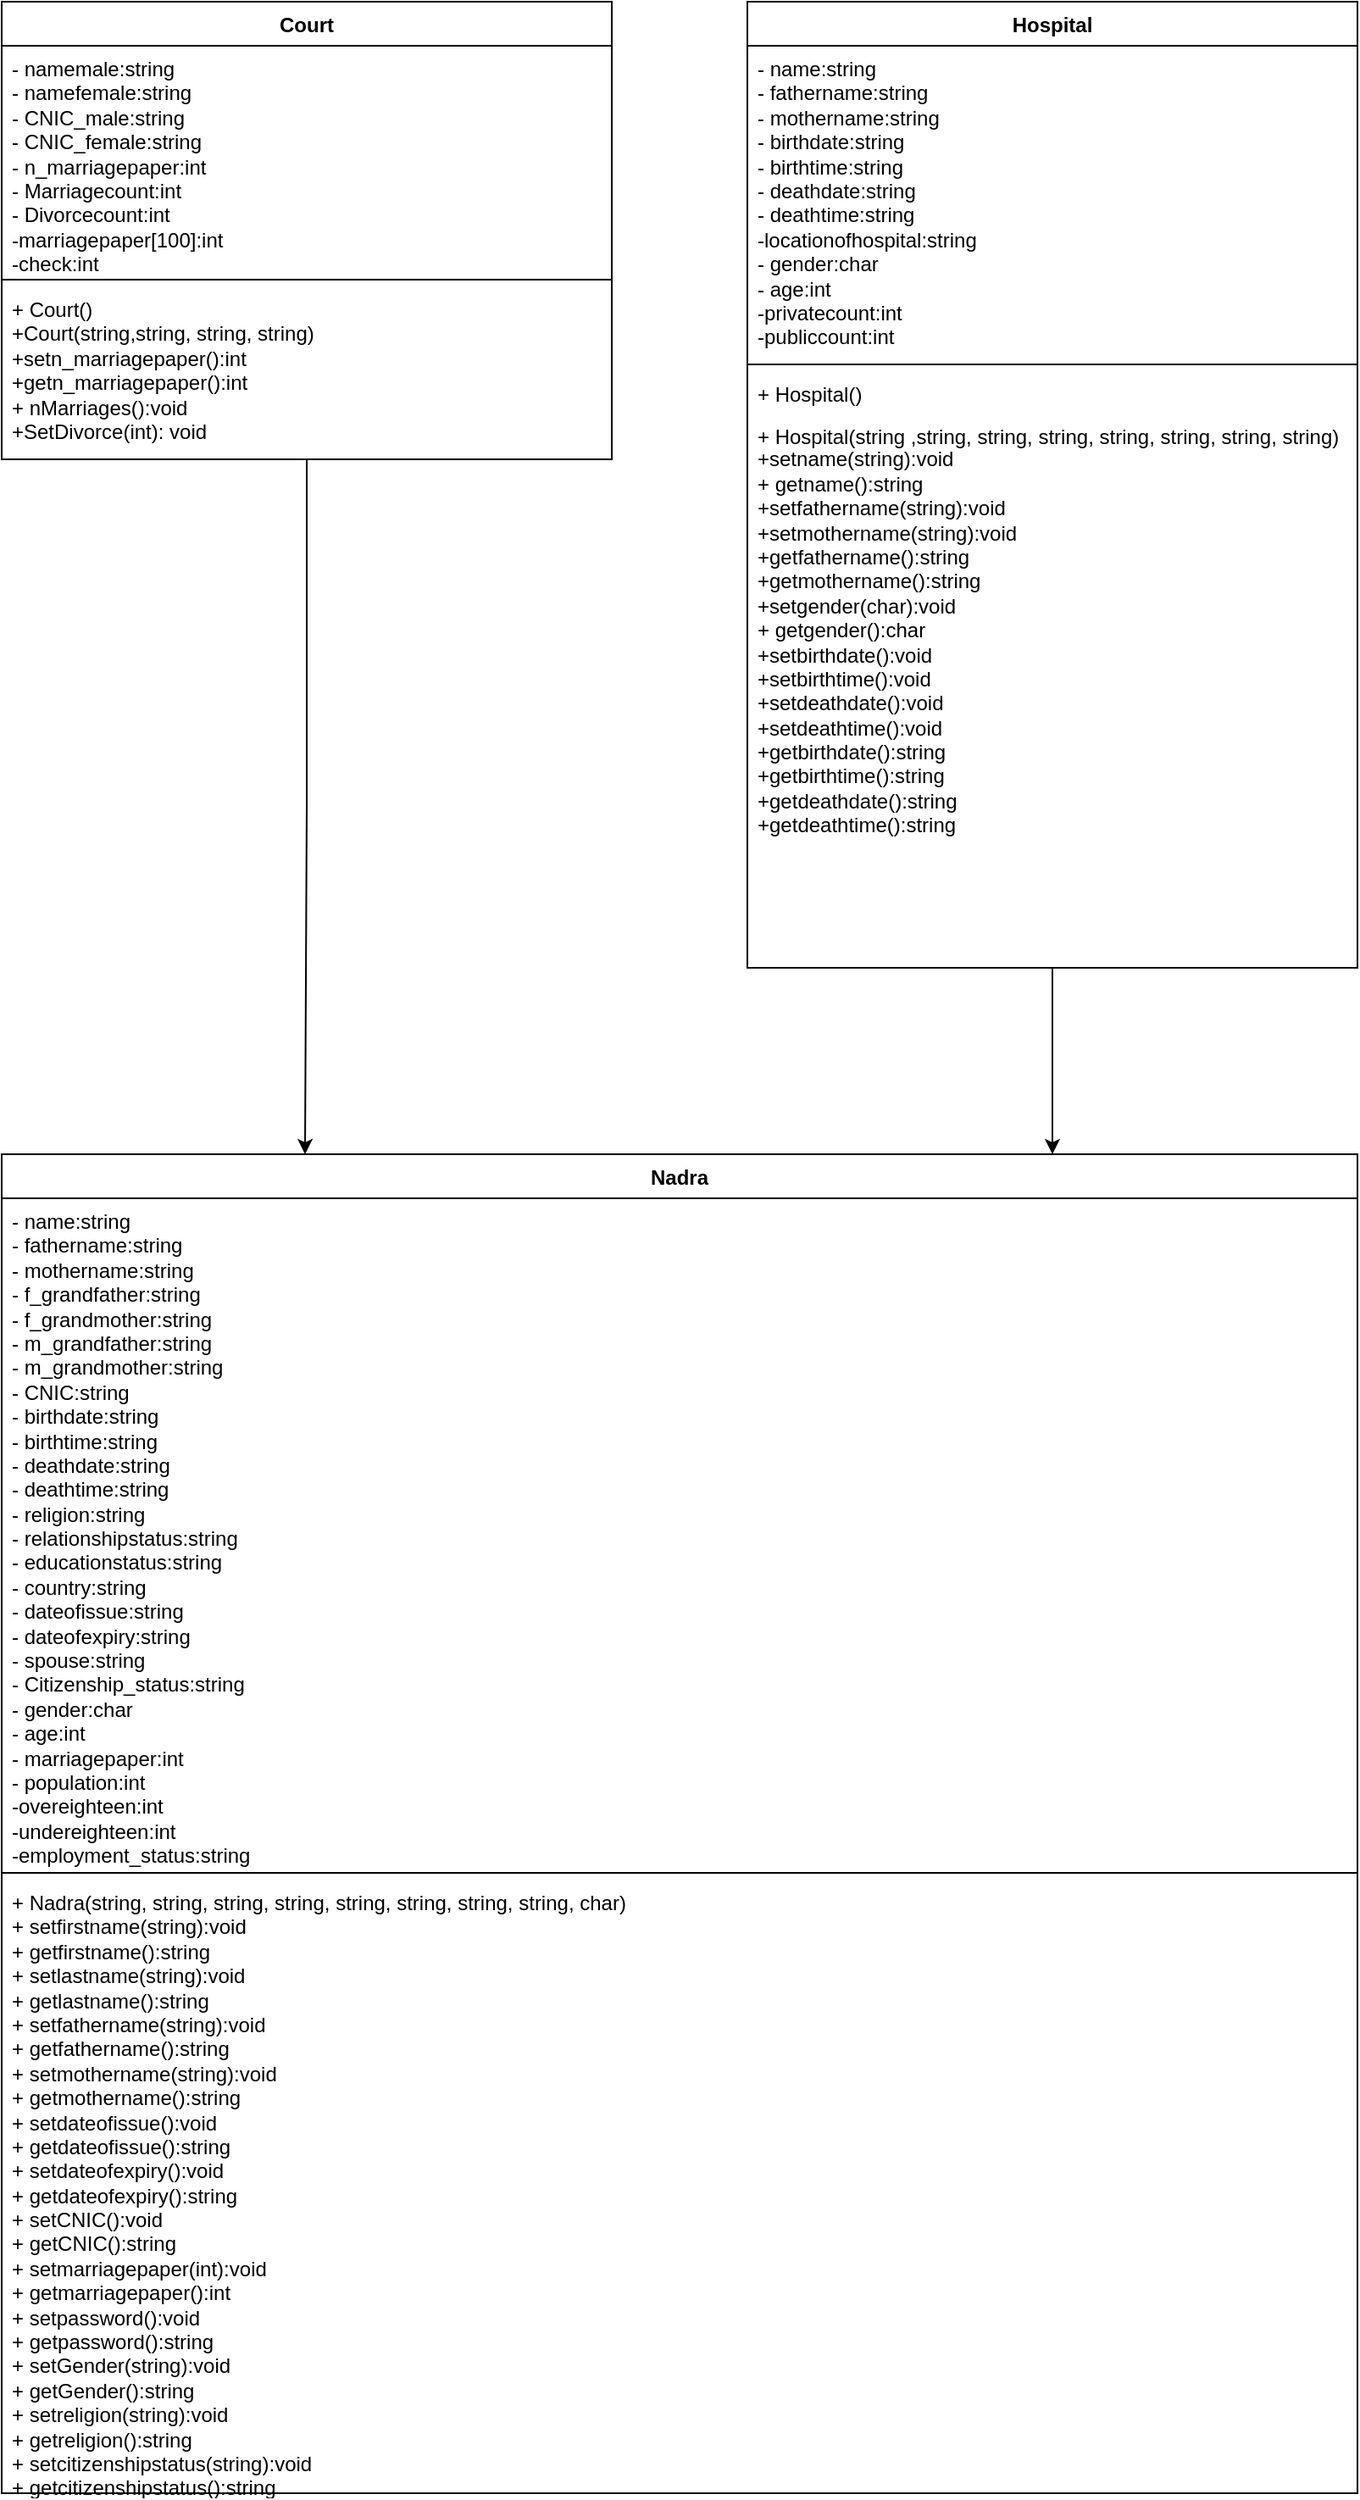 <mxfile version="21.3.2" type="github">
  <diagram id="C5RBs43oDa-KdzZeNtuy" name="Page-1">
    <mxGraphModel dx="310" dy="558" grid="1" gridSize="10" guides="1" tooltips="1" connect="1" arrows="1" fold="1" page="1" pageScale="1" pageWidth="1169" pageHeight="1654" math="0" shadow="0">
      <root>
        <mxCell id="WIyWlLk6GJQsqaUBKTNV-0" />
        <mxCell id="WIyWlLk6GJQsqaUBKTNV-1" parent="WIyWlLk6GJQsqaUBKTNV-0" />
        <mxCell id="76ZYkbSYI2YksYncArjY-44" value="Nadra" style="swimlane;fontStyle=1;align=center;verticalAlign=top;childLayout=stackLayout;horizontal=1;startSize=26;horizontalStack=0;resizeParent=1;resizeParentMax=0;resizeLast=0;collapsible=1;marginBottom=0;whiteSpace=wrap;html=1;" parent="WIyWlLk6GJQsqaUBKTNV-1" vertex="1">
          <mxGeometry x="160" y="720" width="800" height="790" as="geometry">
            <mxRectangle x="160" y="720" width="70" height="30" as="alternateBounds" />
          </mxGeometry>
        </mxCell>
        <mxCell id="76ZYkbSYI2YksYncArjY-45" value="&lt;div&gt;- name:string&lt;/div&gt;&lt;div&gt;- fathername:string&lt;/div&gt;&lt;div&gt;- mothername:string &lt;br&gt;&lt;/div&gt;&lt;div&gt;- f_grandfather:string&lt;/div&gt;&lt;div&gt;- f_grandmother:string&lt;/div&gt;&lt;div&gt;- m_grandfather:string&lt;/div&gt;&lt;div&gt;- m_grandmother:string&lt;/div&gt;&lt;div&gt;- CNIC:string&lt;/div&gt;&lt;div&gt;- birthdate:string&lt;/div&gt;&lt;div&gt;- birthtime:string&lt;/div&gt;&lt;div&gt;- deathdate:string&lt;/div&gt;&lt;div&gt;- deathtime:string&lt;/div&gt;&lt;div&gt;- religion:string&lt;/div&gt;&lt;div&gt;- relationshipstatus:string&lt;/div&gt;&lt;div&gt;- educationstatus:string&lt;/div&gt;&lt;div&gt;- country:string&lt;/div&gt;&lt;div&gt;- dateofissue:string&lt;/div&gt;&lt;div&gt;- dateofexpiry:string&lt;/div&gt;&lt;div&gt;- spouse:string&lt;/div&gt;&lt;div&gt;- Citizenship_status:string&lt;br&gt;&lt;/div&gt;&lt;div&gt;- gender:char&lt;/div&gt;&lt;div&gt;- age:int&lt;/div&gt;&lt;div&gt;- marriagepaper:int&lt;/div&gt;&lt;div&gt;- population:int&lt;br&gt;&lt;/div&gt;&lt;div&gt;-overeighteen:int&lt;/div&gt;&lt;div&gt;-undereighteen:int&lt;/div&gt;&lt;div&gt;-employment_status:string&lt;/div&gt;&lt;div&gt;&lt;br&gt;&lt;/div&gt;" style="text;strokeColor=none;fillColor=none;align=left;verticalAlign=top;spacingLeft=4;spacingRight=4;overflow=hidden;rotatable=0;points=[[0,0.5],[1,0.5]];portConstraint=eastwest;whiteSpace=wrap;html=1;" parent="76ZYkbSYI2YksYncArjY-44" vertex="1">
          <mxGeometry y="26" width="800" height="394" as="geometry" />
        </mxCell>
        <mxCell id="76ZYkbSYI2YksYncArjY-46" value="" style="line;strokeWidth=1;fillColor=none;align=left;verticalAlign=middle;spacingTop=-1;spacingLeft=3;spacingRight=3;rotatable=0;labelPosition=right;points=[];portConstraint=eastwest;strokeColor=inherit;" parent="76ZYkbSYI2YksYncArjY-44" vertex="1">
          <mxGeometry y="420" width="800" height="8" as="geometry" />
        </mxCell>
        <mxCell id="76ZYkbSYI2YksYncArjY-47" value="&lt;div&gt;+ Nadra(string, string, string, string, string, string, string, string, char)&lt;/div&gt;&lt;div&gt;+ setfirstname(string):void&lt;/div&gt;&lt;div&gt;+ getfirstname():string&lt;/div&gt;&lt;div&gt;+ setlastname(string):void&lt;/div&gt;&lt;div&gt;+ getlastname():string&lt;br&gt;&lt;/div&gt;&lt;div&gt;+ setfathername(string):void&lt;/div&gt;&lt;div&gt;+ getfathername():string&lt;/div&gt;&lt;div&gt;+ setmothername(string):void&lt;/div&gt;&lt;div&gt;+ getmothername():string&lt;/div&gt;&lt;div&gt;+ setdateofissue():void&lt;/div&gt;&lt;div&gt;+ getdateofissue():string&lt;/div&gt;&lt;div&gt;+ setdateofexpiry():void&lt;/div&gt;&lt;div&gt;+ getdateofexpiry():string&lt;/div&gt;&lt;div&gt;+ setCNIC():void&lt;/div&gt;&lt;div&gt;+ getCNIC():string&lt;/div&gt;&lt;div&gt;+ setmarriagepaper(int):void&lt;/div&gt;&lt;div&gt;+ getmarriagepaper():int&lt;/div&gt;&lt;div&gt;+ setpassword():void&lt;/div&gt;&lt;div&gt;+ getpassword():string&lt;/div&gt;&lt;div&gt;+ setGender(string):void&lt;/div&gt;&lt;div&gt;+ getGender():string&lt;/div&gt;&lt;div&gt;+ setreligion(string):void&lt;/div&gt;&lt;div&gt;+ getreligion():string&lt;/div&gt;&lt;div&gt;+ setcitizenshipstatus(string):void&lt;/div&gt;&lt;div&gt;+ getcitizenshipstatus():string&lt;/div&gt;&lt;div&gt;+ setrelationshipstatus(void):string&lt;/div&gt;&lt;div&gt;+ getrelationshipstatus():string&lt;br&gt;&lt;/div&gt;&lt;div&gt;&lt;br&gt;&lt;/div&gt;&lt;div&gt;&lt;br&gt;&lt;/div&gt;" style="text;strokeColor=none;fillColor=none;align=left;verticalAlign=top;spacingLeft=4;spacingRight=4;overflow=hidden;rotatable=0;points=[[0,0.5],[1,0.5]];portConstraint=eastwest;whiteSpace=wrap;html=1;" parent="76ZYkbSYI2YksYncArjY-44" vertex="1">
          <mxGeometry y="428" width="800" height="362" as="geometry" />
        </mxCell>
        <mxCell id="76ZYkbSYI2YksYncArjY-72" style="edgeStyle=orthogonalEdgeStyle;rounded=0;orthogonalLoop=1;jettySize=auto;html=1;" parent="WIyWlLk6GJQsqaUBKTNV-1" source="76ZYkbSYI2YksYncArjY-58" edge="1">
          <mxGeometry relative="1" as="geometry">
            <mxPoint x="339" y="720" as="targetPoint" />
          </mxGeometry>
        </mxCell>
        <mxCell id="76ZYkbSYI2YksYncArjY-58" value="Court" style="swimlane;fontStyle=1;align=center;verticalAlign=top;childLayout=stackLayout;horizontal=1;startSize=26;horizontalStack=0;resizeParent=1;resizeParentMax=0;resizeLast=0;collapsible=1;marginBottom=0;whiteSpace=wrap;html=1;" parent="WIyWlLk6GJQsqaUBKTNV-1" vertex="1">
          <mxGeometry x="160" y="40" width="360" height="270" as="geometry">
            <mxRectangle x="160" y="40" width="70" height="30" as="alternateBounds" />
          </mxGeometry>
        </mxCell>
        <mxCell id="76ZYkbSYI2YksYncArjY-59" value="&lt;div&gt;- namemale:string&lt;/div&gt;&lt;div&gt;- namefemale:string&lt;/div&gt;&lt;div&gt;- CNIC_male:string&lt;/div&gt;&lt;div&gt;- CNIC_female:string&lt;br&gt;&lt;/div&gt;&lt;div&gt;- n_marriagepaper:int&lt;/div&gt;&lt;div&gt;- Marriagecount:int&lt;/div&gt;&lt;div&gt;- Divorcecount:int&lt;/div&gt;&lt;div&gt;-marriagepaper[100]:int&lt;/div&gt;&lt;div&gt;-check:int&lt;/div&gt;&lt;p style=&quot;line-height: 100%; margin-bottom: 0in&quot;&gt;&lt;br&gt;&lt;br&gt;&lt;/p&gt;&lt;br&gt;&lt;br&gt;&lt;style class=&quot;native-dark-class-modified&quot; type=&quot;text/css&quot;&gt;p { line-height: 115%; margin-bottom: 0.1in; background: transparent }&lt;/style&gt;" style="text;strokeColor=none;fillColor=none;align=left;verticalAlign=top;spacingLeft=4;spacingRight=4;overflow=hidden;rotatable=0;points=[[0,0.5],[1,0.5]];portConstraint=eastwest;whiteSpace=wrap;html=1;" parent="76ZYkbSYI2YksYncArjY-58" vertex="1">
          <mxGeometry y="26" width="360" height="134" as="geometry" />
        </mxCell>
        <mxCell id="76ZYkbSYI2YksYncArjY-60" value="" style="line;strokeWidth=1;fillColor=none;align=left;verticalAlign=middle;spacingTop=-1;spacingLeft=3;spacingRight=3;rotatable=0;labelPosition=right;points=[];portConstraint=eastwest;strokeColor=inherit;" parent="76ZYkbSYI2YksYncArjY-58" vertex="1">
          <mxGeometry y="160" width="360" height="8" as="geometry" />
        </mxCell>
        <mxCell id="76ZYkbSYI2YksYncArjY-61" value="&lt;div&gt;+ Court()&lt;/div&gt;&lt;div&gt;+Court(string,string, string, string)&lt;/div&gt;&lt;div&gt;+setn_marriagepaper():int&lt;/div&gt;&lt;div&gt;+getn_marriagepaper():int&lt;/div&gt;&lt;div&gt;+ nMarriages():void&lt;br&gt;&lt;/div&gt;&lt;div&gt;+SetDivorce(int): void&amp;nbsp;&lt;/div&gt;&lt;div&gt;&lt;br&gt;&lt;/div&gt;&lt;p style=&quot;line-height: 100%; margin-bottom: 0in&quot;&gt;&lt;br&gt;&lt;br&gt;&lt;br&gt;&lt;/p&gt;&lt;br&gt;&lt;br&gt;&lt;style class=&quot;native-dark-class-modified&quot; type=&quot;text/css&quot;&gt;p { line-height: 115%; margin-bottom: 0.1in; background: transparent }&lt;/style&gt;" style="text;strokeColor=none;fillColor=none;align=left;verticalAlign=top;spacingLeft=4;spacingRight=4;overflow=hidden;rotatable=0;points=[[0,0.5],[1,0.5]];portConstraint=eastwest;whiteSpace=wrap;html=1;" parent="76ZYkbSYI2YksYncArjY-58" vertex="1">
          <mxGeometry y="168" width="360" height="102" as="geometry" />
        </mxCell>
        <mxCell id="76ZYkbSYI2YksYncArjY-73" style="edgeStyle=orthogonalEdgeStyle;rounded=0;orthogonalLoop=1;jettySize=auto;html=1;" parent="WIyWlLk6GJQsqaUBKTNV-1" source="76ZYkbSYI2YksYncArjY-67" edge="1">
          <mxGeometry relative="1" as="geometry">
            <mxPoint x="780" y="720" as="targetPoint" />
          </mxGeometry>
        </mxCell>
        <mxCell id="76ZYkbSYI2YksYncArjY-67" value="Hospital" style="swimlane;fontStyle=1;align=center;verticalAlign=top;childLayout=stackLayout;horizontal=1;startSize=26;horizontalStack=0;resizeParent=1;resizeParentMax=0;resizeLast=0;collapsible=1;marginBottom=0;whiteSpace=wrap;html=1;" parent="WIyWlLk6GJQsqaUBKTNV-1" vertex="1">
          <mxGeometry x="600" y="40" width="360" height="570" as="geometry">
            <mxRectangle x="600" y="40" width="90" height="30" as="alternateBounds" />
          </mxGeometry>
        </mxCell>
        <mxCell id="76ZYkbSYI2YksYncArjY-68" value="&lt;div&gt;- name:string&lt;/div&gt;&lt;div&gt;- fathername:string&lt;/div&gt;&lt;div&gt;- mothername:string&lt;/div&gt;&lt;div&gt;- birthdate:string&lt;/div&gt;&lt;div&gt;- birthtime:string&lt;/div&gt;&lt;div&gt;- deathdate:string&lt;/div&gt;&lt;div&gt;- deathtime:string&lt;/div&gt;&lt;div&gt;-locationofhospital:string&lt;/div&gt;- gender:char&lt;br&gt;- age:int&lt;br&gt;-privatecount:int&lt;br&gt;-publiccount:int&lt;br&gt;&lt;p style=&quot;line-height: 100%; margin-bottom: 0in&quot;&gt;&lt;br&gt;&lt;br&gt;&lt;br&gt;&lt;/p&gt;&lt;br&gt;&lt;br&gt;&lt;style class=&quot;native-dark-class-modified&quot; type=&quot;text/css&quot;&gt;p { line-height: 115%; margin-bottom: 0.1in; background: transparent }&lt;/style&gt;" style="text;strokeColor=none;fillColor=none;align=left;verticalAlign=top;spacingLeft=4;spacingRight=4;overflow=hidden;rotatable=0;points=[[0,0.5],[1,0.5]];portConstraint=eastwest;whiteSpace=wrap;html=1;" parent="76ZYkbSYI2YksYncArjY-67" vertex="1">
          <mxGeometry y="26" width="360" height="184" as="geometry" />
        </mxCell>
        <mxCell id="76ZYkbSYI2YksYncArjY-69" value="" style="line;strokeWidth=1;fillColor=none;align=left;verticalAlign=middle;spacingTop=-1;spacingLeft=3;spacingRight=3;rotatable=0;labelPosition=right;points=[];portConstraint=eastwest;strokeColor=inherit;" parent="76ZYkbSYI2YksYncArjY-67" vertex="1">
          <mxGeometry y="210" width="360" height="8" as="geometry" />
        </mxCell>
        <mxCell id="76ZYkbSYI2YksYncArjY-70" value="+ Hospital()&lt;br&gt;&lt;p style=&quot;line-height: 100%; margin-bottom: 0in&quot;&gt;+ Hospital(string ,string, string, string, string, string, string, string)&lt;/p&gt;&lt;div&gt;+setname(string):void&lt;/div&gt;&lt;div&gt;+ getname():string&lt;/div&gt;+setfathername(string):void&lt;div&gt;+setmothername(string):void&lt;/div&gt;&lt;div&gt;+getfathername():string&lt;/div&gt;&lt;div&gt;+getmothername():string&lt;/div&gt;&lt;div&gt;+setgender(char):void&lt;/div&gt;&lt;div&gt;+ getgender():char&lt;/div&gt;&lt;div&gt;+setbirthdate():void&lt;/div&gt;&lt;div&gt;+setbirthtime():void&lt;/div&gt;&lt;div&gt;+setdeathdate():void&lt;/div&gt;&lt;div&gt;+setdeathtime():void&lt;/div&gt;&lt;div&gt;+getbirthdate():string&lt;/div&gt;&lt;div&gt;+getbirthtime():string&lt;/div&gt;&lt;div&gt;+getdeathdate():string&lt;/div&gt;&lt;div&gt;+getdeathtime():string&lt;/div&gt;&lt;p style=&quot;line-height: 100%; margin-bottom: 0in&quot;&gt;&lt;br&gt;&lt;br&gt;&lt;br&gt;&lt;/p&gt;&lt;br&gt;&lt;br&gt;&lt;style class=&quot;native-dark-class-modified&quot; type=&quot;text/css&quot;&gt;p { line-height: 115%; margin-bottom: 0.1in; background: transparent }&lt;/style&gt;" style="text;strokeColor=none;fillColor=none;align=left;verticalAlign=top;spacingLeft=4;spacingRight=4;overflow=hidden;rotatable=0;points=[[0,0.5],[1,0.5]];portConstraint=eastwest;whiteSpace=wrap;html=1;" parent="76ZYkbSYI2YksYncArjY-67" vertex="1">
          <mxGeometry y="218" width="360" height="352" as="geometry" />
        </mxCell>
      </root>
    </mxGraphModel>
  </diagram>
</mxfile>
